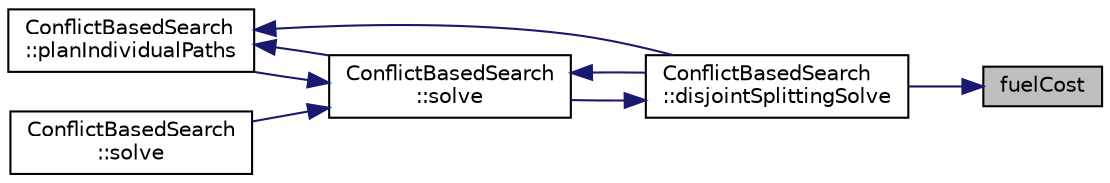 digraph "fuelCost"
{
 // INTERACTIVE_SVG=YES
 // LATEX_PDF_SIZE
  edge [fontname="Helvetica",fontsize="10",labelfontname="Helvetica",labelfontsize="10"];
  node [fontname="Helvetica",fontsize="10",shape=record];
  rankdir="RL";
  Node1 [label="fuelCost",height=0.2,width=0.4,color="black", fillcolor="grey75", style="filled", fontcolor="black",tooltip=" "];
  Node1 -> Node2 [dir="back",color="midnightblue",fontsize="10",style="solid",fontname="Helvetica"];
  Node2 [label="ConflictBasedSearch\l::disjointSplittingSolve",height=0.2,width=0.4,color="black", fillcolor="white", style="filled",URL="$classConflictBasedSearch.html#a1e9a1fbd7e074039fee97bc5ad4c6b55",tooltip=" "];
  Node2 -> Node3 [dir="back",color="midnightblue",fontsize="10",style="solid",fontname="Helvetica"];
  Node3 [label="ConflictBasedSearch\l::solve",height=0.2,width=0.4,color="black", fillcolor="white", style="filled",URL="$classConflictBasedSearch.html#a6aadc55f462faad9ce67903a59b96c62",tooltip=" "];
  Node3 -> Node2 [dir="back",color="midnightblue",fontsize="10",style="solid",fontname="Helvetica"];
  Node3 -> Node4 [dir="back",color="midnightblue",fontsize="10",style="solid",fontname="Helvetica"];
  Node4 [label="ConflictBasedSearch\l::planIndividualPaths",height=0.2,width=0.4,color="black", fillcolor="white", style="filled",URL="$classConflictBasedSearch.html#a2d4ce8cb5d44727d73f4489b39ad1d54",tooltip=" "];
  Node4 -> Node2 [dir="back",color="midnightblue",fontsize="10",style="solid",fontname="Helvetica"];
  Node4 -> Node3 [dir="back",color="midnightblue",fontsize="10",style="solid",fontname="Helvetica"];
  Node3 -> Node5 [dir="back",color="midnightblue",fontsize="10",style="solid",fontname="Helvetica"];
  Node5 [label="ConflictBasedSearch\l::solve",height=0.2,width=0.4,color="black", fillcolor="white", style="filled",URL="$classConflictBasedSearch.html#a4dac9eef3a5e99677a116bf1dd3e02b0",tooltip=" "];
}
